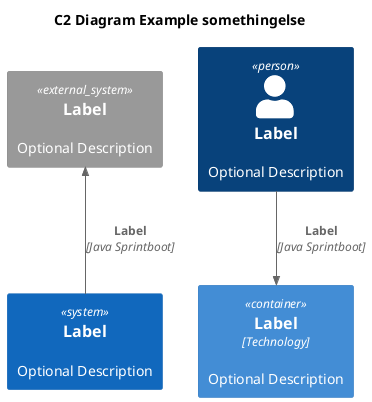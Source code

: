 @startuml somethingelse
title C2 Diagram Example somethingelse
!include <C4/C4_Container>

Person(personAlias, "Label", "Optional Description")
Container(containerAlias, "Label", "Technology", "Optional Description")
System(systemAlias, "Label", "Optional Description")

System_Ext(extSystemAlias, "Label", "Optional Description")

Rel(personAlias, containerAlias, "Label", "Java Sprintboot")

Rel_U(systemAlias, extSystemAlias, "Label", "Java Sprintboot")
@enduml